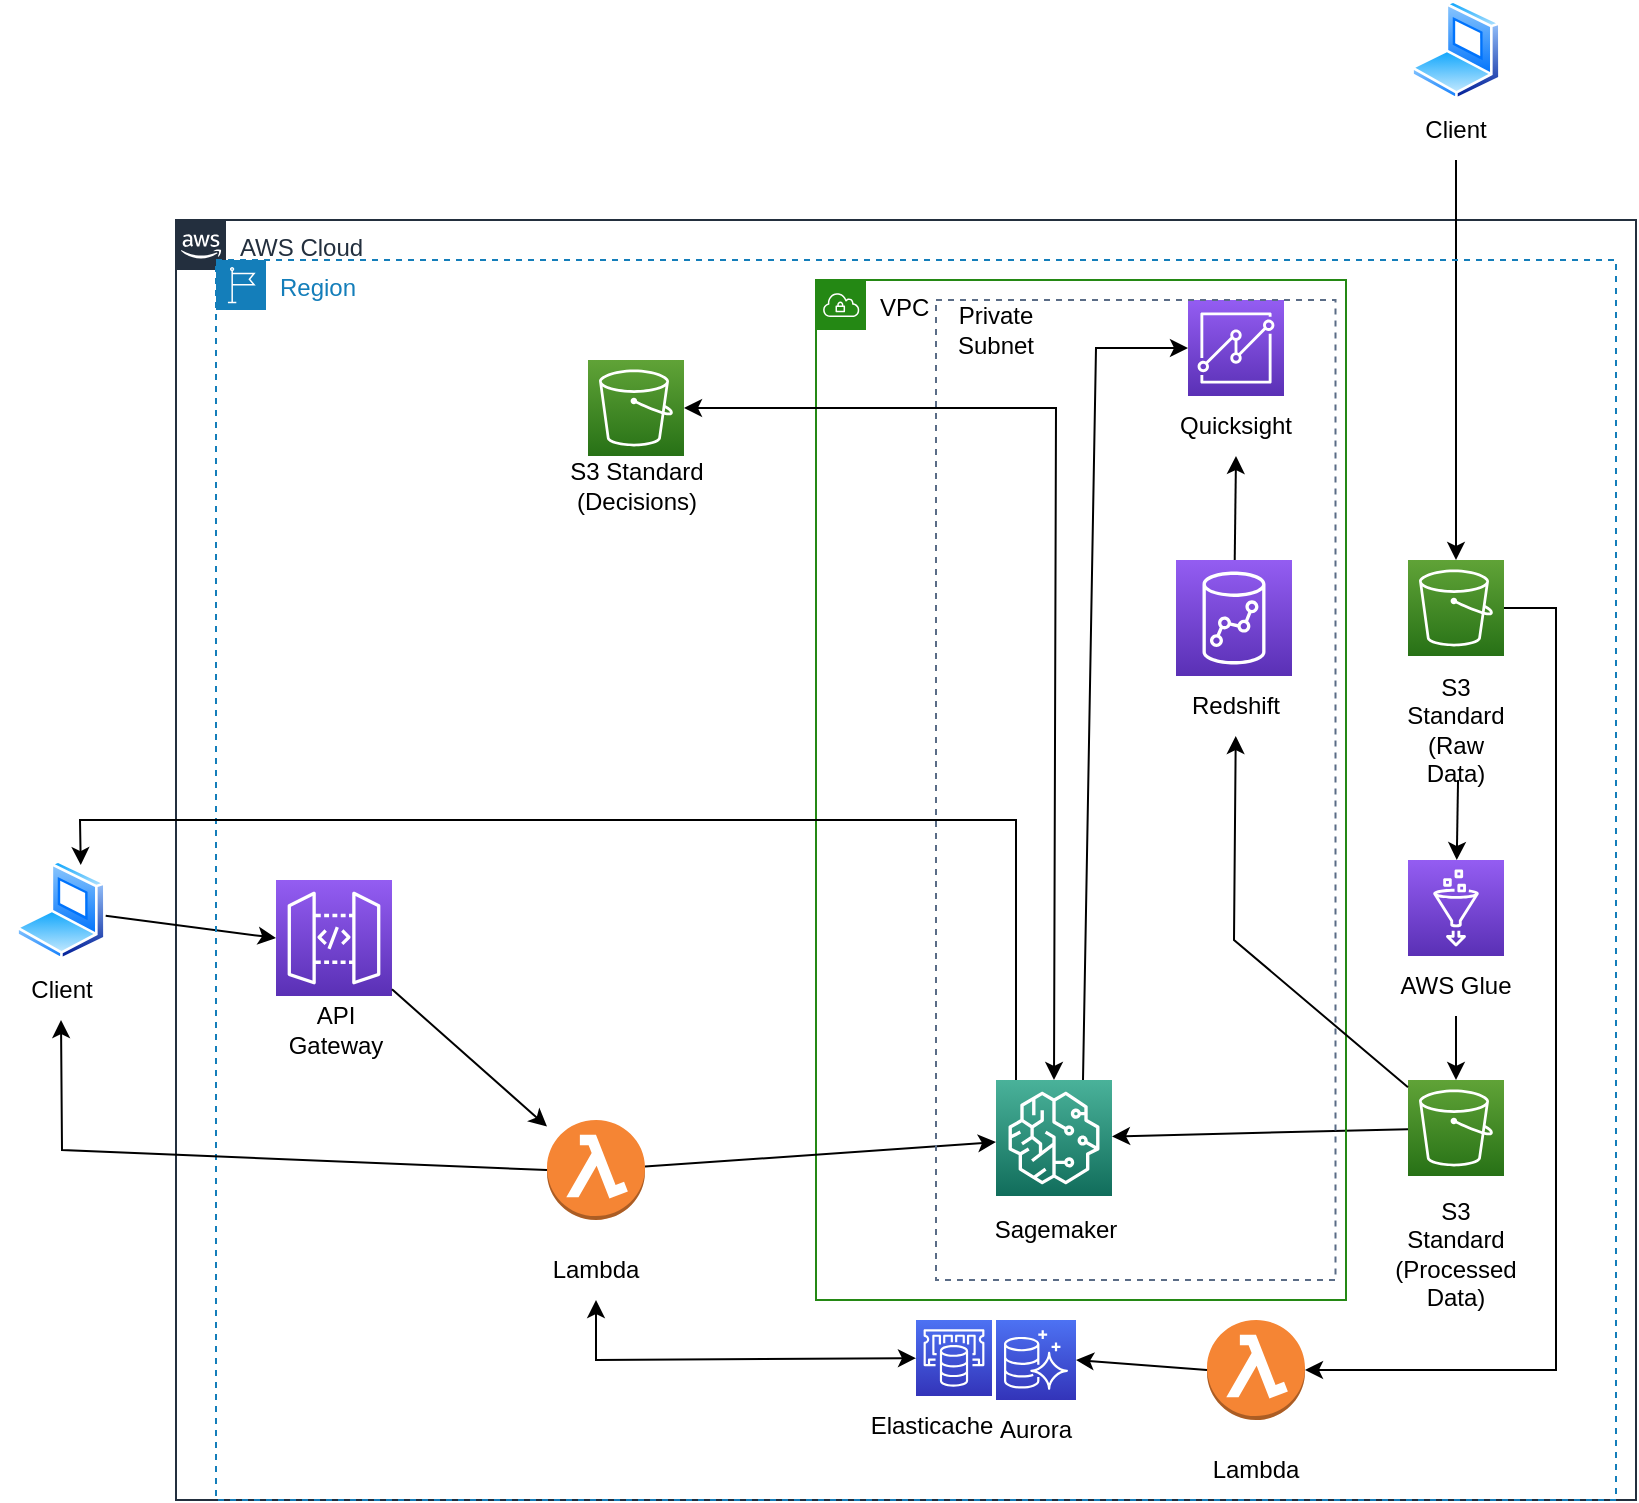<mxfile version="16.6.6" type="github">
  <diagram id="8NTqn93gWnW2YLTQEPx9" name="Page-1">
    <mxGraphModel dx="1422" dy="1862" grid="1" gridSize="10" guides="1" tooltips="1" connect="1" arrows="1" fold="1" page="1" pageScale="1" pageWidth="850" pageHeight="1100" math="0" shadow="0">
      <root>
        <mxCell id="0" />
        <mxCell id="1" parent="0" />
        <mxCell id="WtAKPwelO9aeJDnpv6He-3" value="AWS Cloud" style="points=[[0,0],[0.25,0],[0.5,0],[0.75,0],[1,0],[1,0.25],[1,0.5],[1,0.75],[1,1],[0.75,1],[0.5,1],[0.25,1],[0,1],[0,0.75],[0,0.5],[0,0.25]];outlineConnect=0;gradientColor=none;html=1;whiteSpace=wrap;fontSize=12;fontStyle=0;container=1;pointerEvents=0;collapsible=0;recursiveResize=0;shape=mxgraph.aws4.group;grIcon=mxgraph.aws4.group_aws_cloud_alt;strokeColor=#232F3E;fillColor=none;verticalAlign=top;align=left;spacingLeft=30;fontColor=#232F3E;dashed=0;" parent="1" vertex="1">
          <mxGeometry x="100" y="100" width="730" height="640" as="geometry" />
        </mxCell>
        <mxCell id="A3XrzvGRtBCsT0RXqucP-3" value="" style="group" vertex="1" connectable="0" parent="WtAKPwelO9aeJDnpv6He-3">
          <mxGeometry x="50" y="330" width="60" height="90" as="geometry" />
        </mxCell>
        <mxCell id="A3XrzvGRtBCsT0RXqucP-1" value="" style="sketch=0;points=[[0,0,0],[0.25,0,0],[0.5,0,0],[0.75,0,0],[1,0,0],[0,1,0],[0.25,1,0],[0.5,1,0],[0.75,1,0],[1,1,0],[0,0.25,0],[0,0.5,0],[0,0.75,0],[1,0.25,0],[1,0.5,0],[1,0.75,0]];outlineConnect=0;fontColor=#232F3E;gradientColor=#945DF2;gradientDirection=north;fillColor=#5A30B5;strokeColor=#ffffff;dashed=0;verticalLabelPosition=bottom;verticalAlign=top;align=center;html=1;fontSize=12;fontStyle=0;aspect=fixed;shape=mxgraph.aws4.resourceIcon;resIcon=mxgraph.aws4.api_gateway;" vertex="1" parent="A3XrzvGRtBCsT0RXqucP-3">
          <mxGeometry width="58" height="58" as="geometry" />
        </mxCell>
        <mxCell id="A3XrzvGRtBCsT0RXqucP-2" value="API Gateway" style="text;html=1;strokeColor=none;fillColor=none;align=center;verticalAlign=middle;whiteSpace=wrap;rounded=0;" vertex="1" parent="A3XrzvGRtBCsT0RXqucP-3">
          <mxGeometry y="60" width="60" height="30" as="geometry" />
        </mxCell>
        <mxCell id="A3XrzvGRtBCsT0RXqucP-6" value="" style="group" vertex="1" connectable="0" parent="WtAKPwelO9aeJDnpv6He-3">
          <mxGeometry x="180" y="450" width="60" height="90" as="geometry" />
        </mxCell>
        <mxCell id="A3XrzvGRtBCsT0RXqucP-5" value="Lambda" style="text;html=1;strokeColor=none;fillColor=none;align=center;verticalAlign=middle;whiteSpace=wrap;rounded=0;" vertex="1" parent="A3XrzvGRtBCsT0RXqucP-6">
          <mxGeometry y="60" width="60" height="30" as="geometry" />
        </mxCell>
        <mxCell id="A3XrzvGRtBCsT0RXqucP-4" value="" style="outlineConnect=0;dashed=0;verticalLabelPosition=bottom;verticalAlign=top;align=center;html=1;shape=mxgraph.aws3.lambda_function;fillColor=#F58534;gradientColor=none;" vertex="1" parent="A3XrzvGRtBCsT0RXqucP-6">
          <mxGeometry x="5.5" width="49" height="50" as="geometry" />
        </mxCell>
        <mxCell id="A3XrzvGRtBCsT0RXqucP-9" value="" style="endArrow=classic;html=1;rounded=0;" edge="1" parent="WtAKPwelO9aeJDnpv6He-3" source="A3XrzvGRtBCsT0RXqucP-1" target="A3XrzvGRtBCsT0RXqucP-4">
          <mxGeometry width="50" height="50" relative="1" as="geometry">
            <mxPoint x="300" y="330" as="sourcePoint" />
            <mxPoint x="350" y="280" as="targetPoint" />
          </mxGeometry>
        </mxCell>
        <mxCell id="A3XrzvGRtBCsT0RXqucP-23" value="" style="group" vertex="1" connectable="0" parent="WtAKPwelO9aeJDnpv6He-3">
          <mxGeometry x="610" y="170" width="60" height="78" as="geometry" />
        </mxCell>
        <mxCell id="A3XrzvGRtBCsT0RXqucP-16" value="" style="sketch=0;points=[[0,0,0],[0.25,0,0],[0.5,0,0],[0.75,0,0],[1,0,0],[0,1,0],[0.25,1,0],[0.5,1,0],[0.75,1,0],[1,1,0],[0,0.25,0],[0,0.5,0],[0,0.75,0],[1,0.25,0],[1,0.5,0],[1,0.75,0]];outlineConnect=0;fontColor=#232F3E;gradientColor=#60A337;gradientDirection=north;fillColor=#277116;strokeColor=#ffffff;dashed=0;verticalLabelPosition=bottom;verticalAlign=top;align=center;html=1;fontSize=12;fontStyle=0;aspect=fixed;shape=mxgraph.aws4.resourceIcon;resIcon=mxgraph.aws4.s3;" vertex="1" parent="A3XrzvGRtBCsT0RXqucP-23">
          <mxGeometry x="6" width="48" height="48" as="geometry" />
        </mxCell>
        <mxCell id="A3XrzvGRtBCsT0RXqucP-24" value="" style="sketch=0;points=[[0,0,0],[0.25,0,0],[0.5,0,0],[0.75,0,0],[1,0,0],[0,1,0],[0.25,1,0],[0.5,1,0],[0.75,1,0],[1,1,0],[0,0.25,0],[0,0.5,0],[0,0.75,0],[1,0.25,0],[1,0.5,0],[1,0.75,0]];outlineConnect=0;fontColor=#232F3E;gradientColor=#945DF2;gradientDirection=north;fillColor=#5A30B5;strokeColor=#ffffff;dashed=0;verticalLabelPosition=bottom;verticalAlign=top;align=center;html=1;fontSize=12;fontStyle=0;aspect=fixed;shape=mxgraph.aws4.resourceIcon;resIcon=mxgraph.aws4.glue;" vertex="1" parent="WtAKPwelO9aeJDnpv6He-3">
          <mxGeometry x="616" y="320" width="48" height="48" as="geometry" />
        </mxCell>
        <mxCell id="A3XrzvGRtBCsT0RXqucP-25" value="AWS Glue" style="text;html=1;strokeColor=none;fillColor=none;align=center;verticalAlign=middle;whiteSpace=wrap;rounded=0;" vertex="1" parent="WtAKPwelO9aeJDnpv6He-3">
          <mxGeometry x="610" y="368" width="60" height="30" as="geometry" />
        </mxCell>
        <mxCell id="A3XrzvGRtBCsT0RXqucP-27" value="" style="group" vertex="1" connectable="0" parent="WtAKPwelO9aeJDnpv6He-3">
          <mxGeometry x="610" y="430" width="60" height="90" as="geometry" />
        </mxCell>
        <mxCell id="A3XrzvGRtBCsT0RXqucP-28" value="" style="sketch=0;points=[[0,0,0],[0.25,0,0],[0.5,0,0],[0.75,0,0],[1,0,0],[0,1,0],[0.25,1,0],[0.5,1,0],[0.75,1,0],[1,1,0],[0,0.25,0],[0,0.5,0],[0,0.75,0],[1,0.25,0],[1,0.5,0],[1,0.75,0]];outlineConnect=0;fontColor=#232F3E;gradientColor=#60A337;gradientDirection=north;fillColor=#277116;strokeColor=#ffffff;dashed=0;verticalLabelPosition=bottom;verticalAlign=top;align=center;html=1;fontSize=12;fontStyle=0;aspect=fixed;shape=mxgraph.aws4.resourceIcon;resIcon=mxgraph.aws4.s3;" vertex="1" parent="A3XrzvGRtBCsT0RXqucP-27">
          <mxGeometry x="6" width="48" height="48" as="geometry" />
        </mxCell>
        <mxCell id="A3XrzvGRtBCsT0RXqucP-29" value="S3 Standard (Processed Data)" style="text;html=1;strokeColor=none;fillColor=none;align=center;verticalAlign=middle;whiteSpace=wrap;rounded=0;" vertex="1" parent="A3XrzvGRtBCsT0RXqucP-27">
          <mxGeometry y="69.231" width="60" height="34.615" as="geometry" />
        </mxCell>
        <mxCell id="A3XrzvGRtBCsT0RXqucP-31" value="" style="endArrow=classic;html=1;rounded=0;" edge="1" parent="WtAKPwelO9aeJDnpv6He-3" source="A3XrzvGRtBCsT0RXqucP-25" target="A3XrzvGRtBCsT0RXqucP-28">
          <mxGeometry width="50" height="50" relative="1" as="geometry">
            <mxPoint x="300" y="290" as="sourcePoint" />
            <mxPoint x="350" y="240" as="targetPoint" />
          </mxGeometry>
        </mxCell>
        <mxCell id="A3XrzvGRtBCsT0RXqucP-22" value="S3 Standard (Raw Data)" style="text;html=1;strokeColor=none;fillColor=none;align=center;verticalAlign=middle;whiteSpace=wrap;rounded=0;" vertex="1" parent="WtAKPwelO9aeJDnpv6He-3">
          <mxGeometry x="610" y="240" width="60" height="30" as="geometry" />
        </mxCell>
        <mxCell id="A3XrzvGRtBCsT0RXqucP-32" value="" style="endArrow=classic;html=1;rounded=0;exitX=0.517;exitY=1.333;exitDx=0;exitDy=0;exitPerimeter=0;" edge="1" parent="WtAKPwelO9aeJDnpv6He-3" source="A3XrzvGRtBCsT0RXqucP-22" target="A3XrzvGRtBCsT0RXqucP-24">
          <mxGeometry width="50" height="50" relative="1" as="geometry">
            <mxPoint x="300" y="260" as="sourcePoint" />
            <mxPoint x="350" y="210" as="targetPoint" />
          </mxGeometry>
        </mxCell>
        <mxCell id="A3XrzvGRtBCsT0RXqucP-34" value="" style="endArrow=classic;html=1;rounded=0;" edge="1" parent="WtAKPwelO9aeJDnpv6He-3" source="A3XrzvGRtBCsT0RXqucP-28" target="A3XrzvGRtBCsT0RXqucP-33">
          <mxGeometry width="50" height="50" relative="1" as="geometry">
            <mxPoint x="300" y="260" as="sourcePoint" />
            <mxPoint x="350" y="210" as="targetPoint" />
          </mxGeometry>
        </mxCell>
        <mxCell id="A3XrzvGRtBCsT0RXqucP-36" value="" style="group" vertex="1" connectable="0" parent="WtAKPwelO9aeJDnpv6He-3">
          <mxGeometry x="410" y="430" width="175" height="110" as="geometry" />
        </mxCell>
        <mxCell id="A3XrzvGRtBCsT0RXqucP-33" value="" style="sketch=0;points=[[0,0,0],[0.25,0,0],[0.5,0,0],[0.75,0,0],[1,0,0],[0,1,0],[0.25,1,0],[0.5,1,0],[0.75,1,0],[1,1,0],[0,0.25,0],[0,0.5,0],[0,0.75,0],[1,0.25,0],[1,0.5,0],[1,0.75,0]];outlineConnect=0;fontColor=#232F3E;gradientColor=#4AB29A;gradientDirection=north;fillColor=#116D5B;strokeColor=#ffffff;dashed=0;verticalLabelPosition=bottom;verticalAlign=top;align=center;html=1;fontSize=12;fontStyle=0;aspect=fixed;shape=mxgraph.aws4.resourceIcon;resIcon=mxgraph.aws4.sagemaker;" vertex="1" parent="A3XrzvGRtBCsT0RXqucP-36">
          <mxGeometry width="58" height="58" as="geometry" />
        </mxCell>
        <mxCell id="A3XrzvGRtBCsT0RXqucP-35" value="Sagemaker" style="text;html=1;strokeColor=none;fillColor=none;align=center;verticalAlign=middle;whiteSpace=wrap;rounded=0;" vertex="1" parent="A3XrzvGRtBCsT0RXqucP-36">
          <mxGeometry y="60" width="60" height="30" as="geometry" />
        </mxCell>
        <mxCell id="A3XrzvGRtBCsT0RXqucP-66" value="&lt;font color=&quot;#000000&quot;&gt;VPC&lt;/font&gt;" style="points=[[0,0],[0.25,0],[0.5,0],[0.75,0],[1,0],[1,0.25],[1,0.5],[1,0.75],[1,1],[0.75,1],[0.5,1],[0.25,1],[0,1],[0,0.75],[0,0.5],[0,0.25]];outlineConnect=0;gradientColor=none;html=1;whiteSpace=wrap;fontSize=12;fontStyle=0;container=1;pointerEvents=0;collapsible=0;recursiveResize=0;shape=mxgraph.aws4.group;grIcon=mxgraph.aws4.group_vpc;strokeColor=#248814;fillColor=none;verticalAlign=top;align=left;spacingLeft=30;fontColor=#AAB7B8;dashed=0;" vertex="1" parent="A3XrzvGRtBCsT0RXqucP-36">
          <mxGeometry x="-90" y="-400" width="265" height="510" as="geometry" />
        </mxCell>
        <mxCell id="A3XrzvGRtBCsT0RXqucP-43" value="" style="endArrow=classic;html=1;rounded=0;" edge="1" parent="WtAKPwelO9aeJDnpv6He-3" source="A3XrzvGRtBCsT0RXqucP-28" target="A3XrzvGRtBCsT0RXqucP-44">
          <mxGeometry width="50" height="50" relative="1" as="geometry">
            <mxPoint x="310" y="260" as="sourcePoint" />
            <mxPoint x="530" y="260" as="targetPoint" />
            <Array as="points">
              <mxPoint x="529" y="360" />
            </Array>
          </mxGeometry>
        </mxCell>
        <mxCell id="A3XrzvGRtBCsT0RXqucP-45" value="" style="group" vertex="1" connectable="0" parent="WtAKPwelO9aeJDnpv6He-3">
          <mxGeometry x="500" y="170" width="60" height="88" as="geometry" />
        </mxCell>
        <mxCell id="A3XrzvGRtBCsT0RXqucP-42" value="" style="sketch=0;points=[[0,0,0],[0.25,0,0],[0.5,0,0],[0.75,0,0],[1,0,0],[0,1,0],[0.25,1,0],[0.5,1,0],[0.75,1,0],[1,1,0],[0,0.25,0],[0,0.5,0],[0,0.75,0],[1,0.25,0],[1,0.5,0],[1,0.75,0]];outlineConnect=0;fontColor=#232F3E;gradientColor=#945DF2;gradientDirection=north;fillColor=#5A30B5;strokeColor=#ffffff;dashed=0;verticalLabelPosition=bottom;verticalAlign=top;align=center;html=1;fontSize=12;fontStyle=0;aspect=fixed;shape=mxgraph.aws4.resourceIcon;resIcon=mxgraph.aws4.redshift;" vertex="1" parent="A3XrzvGRtBCsT0RXqucP-45">
          <mxGeometry width="58" height="58" as="geometry" />
        </mxCell>
        <mxCell id="A3XrzvGRtBCsT0RXqucP-44" value="Redshift" style="text;html=1;strokeColor=none;fillColor=none;align=center;verticalAlign=middle;whiteSpace=wrap;rounded=0;" vertex="1" parent="A3XrzvGRtBCsT0RXqucP-45">
          <mxGeometry y="58" width="60" height="30" as="geometry" />
        </mxCell>
        <mxCell id="A3XrzvGRtBCsT0RXqucP-49" value="" style="group" vertex="1" connectable="0" parent="WtAKPwelO9aeJDnpv6He-3">
          <mxGeometry x="500" y="40" width="60" height="78" as="geometry" />
        </mxCell>
        <mxCell id="A3XrzvGRtBCsT0RXqucP-46" value="" style="sketch=0;points=[[0,0,0],[0.25,0,0],[0.5,0,0],[0.75,0,0],[1,0,0],[0,1,0],[0.25,1,0],[0.5,1,0],[0.75,1,0],[1,1,0],[0,0.25,0],[0,0.5,0],[0,0.75,0],[1,0.25,0],[1,0.5,0],[1,0.75,0]];outlineConnect=0;fontColor=#232F3E;gradientColor=#945DF2;gradientDirection=north;fillColor=#5A30B5;strokeColor=#ffffff;dashed=0;verticalLabelPosition=bottom;verticalAlign=top;align=center;html=1;fontSize=12;fontStyle=0;aspect=fixed;shape=mxgraph.aws4.resourceIcon;resIcon=mxgraph.aws4.quicksight;" vertex="1" parent="A3XrzvGRtBCsT0RXqucP-49">
          <mxGeometry x="6" width="48" height="48" as="geometry" />
        </mxCell>
        <mxCell id="A3XrzvGRtBCsT0RXqucP-47" value="Quicksight" style="text;html=1;strokeColor=none;fillColor=none;align=center;verticalAlign=middle;whiteSpace=wrap;rounded=0;" vertex="1" parent="A3XrzvGRtBCsT0RXqucP-49">
          <mxGeometry y="48" width="60" height="30" as="geometry" />
        </mxCell>
        <mxCell id="A3XrzvGRtBCsT0RXqucP-50" value="" style="endArrow=classic;html=1;rounded=0;entryX=0.5;entryY=1;entryDx=0;entryDy=0;" edge="1" parent="WtAKPwelO9aeJDnpv6He-3" source="A3XrzvGRtBCsT0RXqucP-42" target="A3XrzvGRtBCsT0RXqucP-47">
          <mxGeometry width="50" height="50" relative="1" as="geometry">
            <mxPoint x="310" y="260" as="sourcePoint" />
            <mxPoint x="360" y="210" as="targetPoint" />
          </mxGeometry>
        </mxCell>
        <mxCell id="A3XrzvGRtBCsT0RXqucP-52" value="" style="endArrow=classic;html=1;rounded=0;" edge="1" parent="WtAKPwelO9aeJDnpv6He-3" source="A3XrzvGRtBCsT0RXqucP-4" target="A3XrzvGRtBCsT0RXqucP-33">
          <mxGeometry width="50" height="50" relative="1" as="geometry">
            <mxPoint x="310" y="260" as="sourcePoint" />
            <mxPoint x="360" y="210" as="targetPoint" />
            <Array as="points" />
          </mxGeometry>
        </mxCell>
        <mxCell id="A3XrzvGRtBCsT0RXqucP-55" value="" style="group" vertex="1" connectable="0" parent="WtAKPwelO9aeJDnpv6He-3">
          <mxGeometry x="200" y="70" width="70" height="78" as="geometry" />
        </mxCell>
        <mxCell id="A3XrzvGRtBCsT0RXqucP-56" value="" style="sketch=0;points=[[0,0,0],[0.25,0,0],[0.5,0,0],[0.75,0,0],[1,0,0],[0,1,0],[0.25,1,0],[0.5,1,0],[0.75,1,0],[1,1,0],[0,0.25,0],[0,0.5,0],[0,0.75,0],[1,0.25,0],[1,0.5,0],[1,0.75,0]];outlineConnect=0;fontColor=#232F3E;gradientColor=#60A337;gradientDirection=north;fillColor=#277116;strokeColor=#ffffff;dashed=0;verticalLabelPosition=bottom;verticalAlign=top;align=center;html=1;fontSize=12;fontStyle=0;aspect=fixed;shape=mxgraph.aws4.resourceIcon;resIcon=mxgraph.aws4.s3;" vertex="1" parent="A3XrzvGRtBCsT0RXqucP-55">
          <mxGeometry x="6" width="48" height="48" as="geometry" />
        </mxCell>
        <mxCell id="A3XrzvGRtBCsT0RXqucP-58" value="S3 Standard&lt;br&gt;(Decisions)" style="text;html=1;align=center;verticalAlign=middle;resizable=0;points=[];autosize=1;strokeColor=none;fillColor=none;" vertex="1" parent="A3XrzvGRtBCsT0RXqucP-55">
          <mxGeometry x="-10" y="48" width="80" height="30" as="geometry" />
        </mxCell>
        <mxCell id="A3XrzvGRtBCsT0RXqucP-59" value="" style="endArrow=classic;startArrow=classic;html=1;rounded=0;exitX=0.5;exitY=0;exitDx=0;exitDy=0;exitPerimeter=0;" edge="1" parent="WtAKPwelO9aeJDnpv6He-3" source="A3XrzvGRtBCsT0RXqucP-33" target="A3XrzvGRtBCsT0RXqucP-56">
          <mxGeometry width="50" height="50" relative="1" as="geometry">
            <mxPoint x="310" y="250" as="sourcePoint" />
            <mxPoint x="360" y="200" as="targetPoint" />
            <Array as="points">
              <mxPoint x="440" y="94" />
            </Array>
          </mxGeometry>
        </mxCell>
        <mxCell id="A3XrzvGRtBCsT0RXqucP-61" value="" style="endArrow=classic;html=1;rounded=0;entryX=0;entryY=0.5;entryDx=0;entryDy=0;entryPerimeter=0;exitX=0.75;exitY=0;exitDx=0;exitDy=0;exitPerimeter=0;" edge="1" parent="WtAKPwelO9aeJDnpv6He-3" source="A3XrzvGRtBCsT0RXqucP-33" target="A3XrzvGRtBCsT0RXqucP-46">
          <mxGeometry width="50" height="50" relative="1" as="geometry">
            <mxPoint x="310" y="250" as="sourcePoint" />
            <mxPoint x="360" y="200" as="targetPoint" />
            <Array as="points">
              <mxPoint x="460" y="64" />
            </Array>
          </mxGeometry>
        </mxCell>
        <mxCell id="WtAKPwelO9aeJDnpv6He-12" value="" style="group" parent="1" vertex="1" connectable="0">
          <mxGeometry x="12.5" y="420" width="60" height="80" as="geometry" />
        </mxCell>
        <mxCell id="WtAKPwelO9aeJDnpv6He-4" value="" style="aspect=fixed;perimeter=ellipsePerimeter;html=1;align=center;shadow=0;dashed=0;spacingTop=3;image;image=img/lib/active_directory/laptop_client.svg;" parent="WtAKPwelO9aeJDnpv6He-12" vertex="1">
          <mxGeometry x="7.5" width="45" height="50" as="geometry" />
        </mxCell>
        <mxCell id="WtAKPwelO9aeJDnpv6He-5" value="Client" style="text;html=1;strokeColor=none;fillColor=none;align=center;verticalAlign=middle;whiteSpace=wrap;rounded=0;" parent="WtAKPwelO9aeJDnpv6He-12" vertex="1">
          <mxGeometry y="50" width="60" height="30" as="geometry" />
        </mxCell>
        <mxCell id="A3XrzvGRtBCsT0RXqucP-7" value="" style="endArrow=classic;html=1;rounded=0;entryX=0;entryY=0.5;entryDx=0;entryDy=0;entryPerimeter=0;" edge="1" parent="1" source="WtAKPwelO9aeJDnpv6He-4" target="A3XrzvGRtBCsT0RXqucP-1">
          <mxGeometry width="50" height="50" relative="1" as="geometry">
            <mxPoint x="400" y="410" as="sourcePoint" />
            <mxPoint x="450" y="360" as="targetPoint" />
          </mxGeometry>
        </mxCell>
        <mxCell id="A3XrzvGRtBCsT0RXqucP-10" value="" style="endArrow=classic;html=1;rounded=0;entryX=0.5;entryY=0;entryDx=0;entryDy=0;entryPerimeter=0;" edge="1" parent="1" target="A3XrzvGRtBCsT0RXqucP-16">
          <mxGeometry width="50" height="50" relative="1" as="geometry">
            <mxPoint x="740" y="70" as="sourcePoint" />
            <mxPoint x="740" y="140" as="targetPoint" />
          </mxGeometry>
        </mxCell>
        <mxCell id="A3XrzvGRtBCsT0RXqucP-12" value="" style="group" vertex="1" connectable="0" parent="1">
          <mxGeometry x="710" y="-10" width="60" height="80" as="geometry" />
        </mxCell>
        <mxCell id="A3XrzvGRtBCsT0RXqucP-13" value="" style="aspect=fixed;perimeter=ellipsePerimeter;html=1;align=center;shadow=0;dashed=0;spacingTop=3;image;image=img/lib/active_directory/laptop_client.svg;" vertex="1" parent="A3XrzvGRtBCsT0RXqucP-12">
          <mxGeometry x="7.5" width="45" height="50" as="geometry" />
        </mxCell>
        <mxCell id="A3XrzvGRtBCsT0RXqucP-14" value="Client" style="text;html=1;strokeColor=none;fillColor=none;align=center;verticalAlign=middle;whiteSpace=wrap;rounded=0;" vertex="1" parent="A3XrzvGRtBCsT0RXqucP-12">
          <mxGeometry y="50" width="60" height="30" as="geometry" />
        </mxCell>
        <mxCell id="A3XrzvGRtBCsT0RXqucP-65" value="Region" style="points=[[0,0],[0.25,0],[0.5,0],[0.75,0],[1,0],[1,0.25],[1,0.5],[1,0.75],[1,1],[0.75,1],[0.5,1],[0.25,1],[0,1],[0,0.75],[0,0.5],[0,0.25]];outlineConnect=0;gradientColor=none;html=1;whiteSpace=wrap;fontSize=12;fontStyle=0;container=1;pointerEvents=0;collapsible=0;recursiveResize=0;shape=mxgraph.aws4.group;grIcon=mxgraph.aws4.group_region;strokeColor=#147EBA;fillColor=none;verticalAlign=top;align=left;spacingLeft=30;fontColor=#147EBA;dashed=1;" vertex="1" parent="1">
          <mxGeometry x="120" y="120" width="700" height="620" as="geometry" />
        </mxCell>
        <mxCell id="A3XrzvGRtBCsT0RXqucP-68" value="" style="fillColor=none;strokeColor=#5A6C86;dashed=1;verticalAlign=top;fontStyle=0;fontColor=#5A6C86;glass=0;" vertex="1" parent="A3XrzvGRtBCsT0RXqucP-65">
          <mxGeometry x="360" y="20" width="199.75" height="490" as="geometry" />
        </mxCell>
        <mxCell id="A3XrzvGRtBCsT0RXqucP-69" value="Private Subnet" style="text;html=1;strokeColor=none;fillColor=none;align=center;verticalAlign=middle;whiteSpace=wrap;rounded=0;" vertex="1" parent="A3XrzvGRtBCsT0RXqucP-65">
          <mxGeometry x="360" y="20" width="60" height="30" as="geometry" />
        </mxCell>
        <mxCell id="A3XrzvGRtBCsT0RXqucP-78" value="" style="group" vertex="1" connectable="0" parent="A3XrzvGRtBCsT0RXqucP-65">
          <mxGeometry x="328" y="530" width="112" height="70" as="geometry" />
        </mxCell>
        <mxCell id="A3XrzvGRtBCsT0RXqucP-75" value="" style="group" vertex="1" connectable="0" parent="A3XrzvGRtBCsT0RXqucP-78">
          <mxGeometry x="52" width="60" height="70" as="geometry" />
        </mxCell>
        <mxCell id="A3XrzvGRtBCsT0RXqucP-73" value="" style="sketch=0;points=[[0,0,0],[0.25,0,0],[0.5,0,0],[0.75,0,0],[1,0,0],[0,1,0],[0.25,1,0],[0.5,1,0],[0.75,1,0],[1,1,0],[0,0.25,0],[0,0.5,0],[0,0.75,0],[1,0.25,0],[1,0.5,0],[1,0.75,0]];outlineConnect=0;fontColor=#232F3E;gradientColor=#4D72F3;gradientDirection=north;fillColor=#3334B9;strokeColor=#ffffff;dashed=0;verticalLabelPosition=bottom;verticalAlign=top;align=center;html=1;fontSize=12;fontStyle=0;aspect=fixed;shape=mxgraph.aws4.resourceIcon;resIcon=mxgraph.aws4.aurora;" vertex="1" parent="A3XrzvGRtBCsT0RXqucP-75">
          <mxGeometry x="10" width="40" height="40" as="geometry" />
        </mxCell>
        <mxCell id="A3XrzvGRtBCsT0RXqucP-74" value="Aurora" style="text;html=1;strokeColor=none;fillColor=none;align=center;verticalAlign=middle;whiteSpace=wrap;rounded=0;fontColor=#000000;" vertex="1" parent="A3XrzvGRtBCsT0RXqucP-75">
          <mxGeometry y="40" width="60" height="30" as="geometry" />
        </mxCell>
        <mxCell id="A3XrzvGRtBCsT0RXqucP-76" value="" style="sketch=0;points=[[0,0,0],[0.25,0,0],[0.5,0,0],[0.75,0,0],[1,0,0],[0,1,0],[0.25,1,0],[0.5,1,0],[0.75,1,0],[1,1,0],[0,0.25,0],[0,0.5,0],[0,0.75,0],[1,0.25,0],[1,0.5,0],[1,0.75,0]];outlineConnect=0;fontColor=#232F3E;gradientColor=#4D72F3;gradientDirection=north;fillColor=#3334B9;strokeColor=#ffffff;dashed=0;verticalLabelPosition=bottom;verticalAlign=top;align=center;html=1;fontSize=12;fontStyle=0;aspect=fixed;shape=mxgraph.aws4.resourceIcon;resIcon=mxgraph.aws4.elasticache;" vertex="1" parent="A3XrzvGRtBCsT0RXqucP-78">
          <mxGeometry x="22" width="38" height="38" as="geometry" />
        </mxCell>
        <mxCell id="A3XrzvGRtBCsT0RXqucP-77" value="Elasticache" style="text;html=1;strokeColor=none;fillColor=none;align=center;verticalAlign=middle;whiteSpace=wrap;rounded=0;fontColor=#000000;" vertex="1" parent="A3XrzvGRtBCsT0RXqucP-78">
          <mxGeometry y="38" width="60" height="30" as="geometry" />
        </mxCell>
        <mxCell id="A3XrzvGRtBCsT0RXqucP-83" value="" style="group" vertex="1" connectable="0" parent="A3XrzvGRtBCsT0RXqucP-65">
          <mxGeometry x="490" y="530" width="60" height="90" as="geometry" />
        </mxCell>
        <mxCell id="A3XrzvGRtBCsT0RXqucP-84" value="Lambda" style="text;html=1;strokeColor=none;fillColor=none;align=center;verticalAlign=middle;whiteSpace=wrap;rounded=0;" vertex="1" parent="A3XrzvGRtBCsT0RXqucP-83">
          <mxGeometry y="60" width="60" height="30" as="geometry" />
        </mxCell>
        <mxCell id="A3XrzvGRtBCsT0RXqucP-85" value="" style="outlineConnect=0;dashed=0;verticalLabelPosition=bottom;verticalAlign=top;align=center;html=1;shape=mxgraph.aws3.lambda_function;fillColor=#F58534;gradientColor=none;" vertex="1" parent="A3XrzvGRtBCsT0RXqucP-83">
          <mxGeometry x="5.5" width="49" height="50" as="geometry" />
        </mxCell>
        <mxCell id="A3XrzvGRtBCsT0RXqucP-87" value="" style="endArrow=classic;html=1;rounded=0;fontColor=#000000;entryX=1;entryY=0.5;entryDx=0;entryDy=0;entryPerimeter=0;exitX=0;exitY=0.5;exitDx=0;exitDy=0;exitPerimeter=0;" edge="1" parent="A3XrzvGRtBCsT0RXqucP-65" source="A3XrzvGRtBCsT0RXqucP-85" target="A3XrzvGRtBCsT0RXqucP-73">
          <mxGeometry width="50" height="50" relative="1" as="geometry">
            <mxPoint x="290" y="340" as="sourcePoint" />
            <mxPoint x="340" y="290" as="targetPoint" />
          </mxGeometry>
        </mxCell>
        <mxCell id="A3XrzvGRtBCsT0RXqucP-70" value="" style="endArrow=classic;html=1;rounded=0;entryX=0.75;entryY=0;entryDx=0;entryDy=0;" edge="1" parent="1" target="WtAKPwelO9aeJDnpv6He-4">
          <mxGeometry width="50" height="50" relative="1" as="geometry">
            <mxPoint x="520" y="530" as="sourcePoint" />
            <mxPoint x="460" y="390" as="targetPoint" />
            <Array as="points">
              <mxPoint x="520" y="400" />
              <mxPoint x="52" y="400" />
            </Array>
          </mxGeometry>
        </mxCell>
        <mxCell id="A3XrzvGRtBCsT0RXqucP-72" value="" style="endArrow=classic;html=1;rounded=0;fontColor=#000000;entryX=0.5;entryY=1;entryDx=0;entryDy=0;exitX=0;exitY=0.5;exitDx=0;exitDy=0;exitPerimeter=0;" edge="1" parent="1" source="A3XrzvGRtBCsT0RXqucP-4" target="WtAKPwelO9aeJDnpv6He-5">
          <mxGeometry width="50" height="50" relative="1" as="geometry">
            <mxPoint x="410" y="440" as="sourcePoint" />
            <mxPoint x="460" y="390" as="targetPoint" />
            <Array as="points">
              <mxPoint x="43" y="565" />
            </Array>
          </mxGeometry>
        </mxCell>
        <mxCell id="A3XrzvGRtBCsT0RXqucP-79" value="" style="endArrow=classic;startArrow=classic;html=1;rounded=0;fontColor=#000000;exitX=0.5;exitY=1;exitDx=0;exitDy=0;" edge="1" parent="1" source="A3XrzvGRtBCsT0RXqucP-5" target="A3XrzvGRtBCsT0RXqucP-76">
          <mxGeometry width="50" height="50" relative="1" as="geometry">
            <mxPoint x="410" y="460" as="sourcePoint" />
            <mxPoint x="460" y="410" as="targetPoint" />
            <Array as="points">
              <mxPoint x="310" y="670" />
            </Array>
          </mxGeometry>
        </mxCell>
        <mxCell id="A3XrzvGRtBCsT0RXqucP-86" value="" style="endArrow=classic;html=1;rounded=0;fontColor=#000000;exitX=1;exitY=0.5;exitDx=0;exitDy=0;exitPerimeter=0;" edge="1" parent="1" source="A3XrzvGRtBCsT0RXqucP-16" target="A3XrzvGRtBCsT0RXqucP-85">
          <mxGeometry width="50" height="50" relative="1" as="geometry">
            <mxPoint x="410" y="460" as="sourcePoint" />
            <mxPoint x="460" y="410" as="targetPoint" />
            <Array as="points">
              <mxPoint x="790" y="294" />
              <mxPoint x="790" y="675" />
            </Array>
          </mxGeometry>
        </mxCell>
      </root>
    </mxGraphModel>
  </diagram>
</mxfile>

